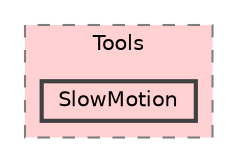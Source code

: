 digraph "C:/Users/PC/Documents/GitHub/Witch-Pack/WitchPack/Assets/Scripts/Tools/SlowMotion"
{
 // LATEX_PDF_SIZE
  bgcolor="transparent";
  edge [fontname=Helvetica,fontsize=10,labelfontname=Helvetica,labelfontsize=10];
  node [fontname=Helvetica,fontsize=10,shape=box,height=0.2,width=0.4];
  compound=true
  subgraph clusterdir_4ecf9c5c07a26181eb08b7842f46183e {
    graph [ bgcolor="#ffd1d2", pencolor="grey50", label="Tools", fontname=Helvetica,fontsize=10 style="filled,dashed", URL="dir_4ecf9c5c07a26181eb08b7842f46183e.html",tooltip=""]
  dir_064e05f08ef54ee03f3b7365bf75be18 [label="SlowMotion", fillcolor="#ffd1d2", color="grey25", style="filled,bold", URL="dir_064e05f08ef54ee03f3b7365bf75be18.html",tooltip=""];
  }
}
